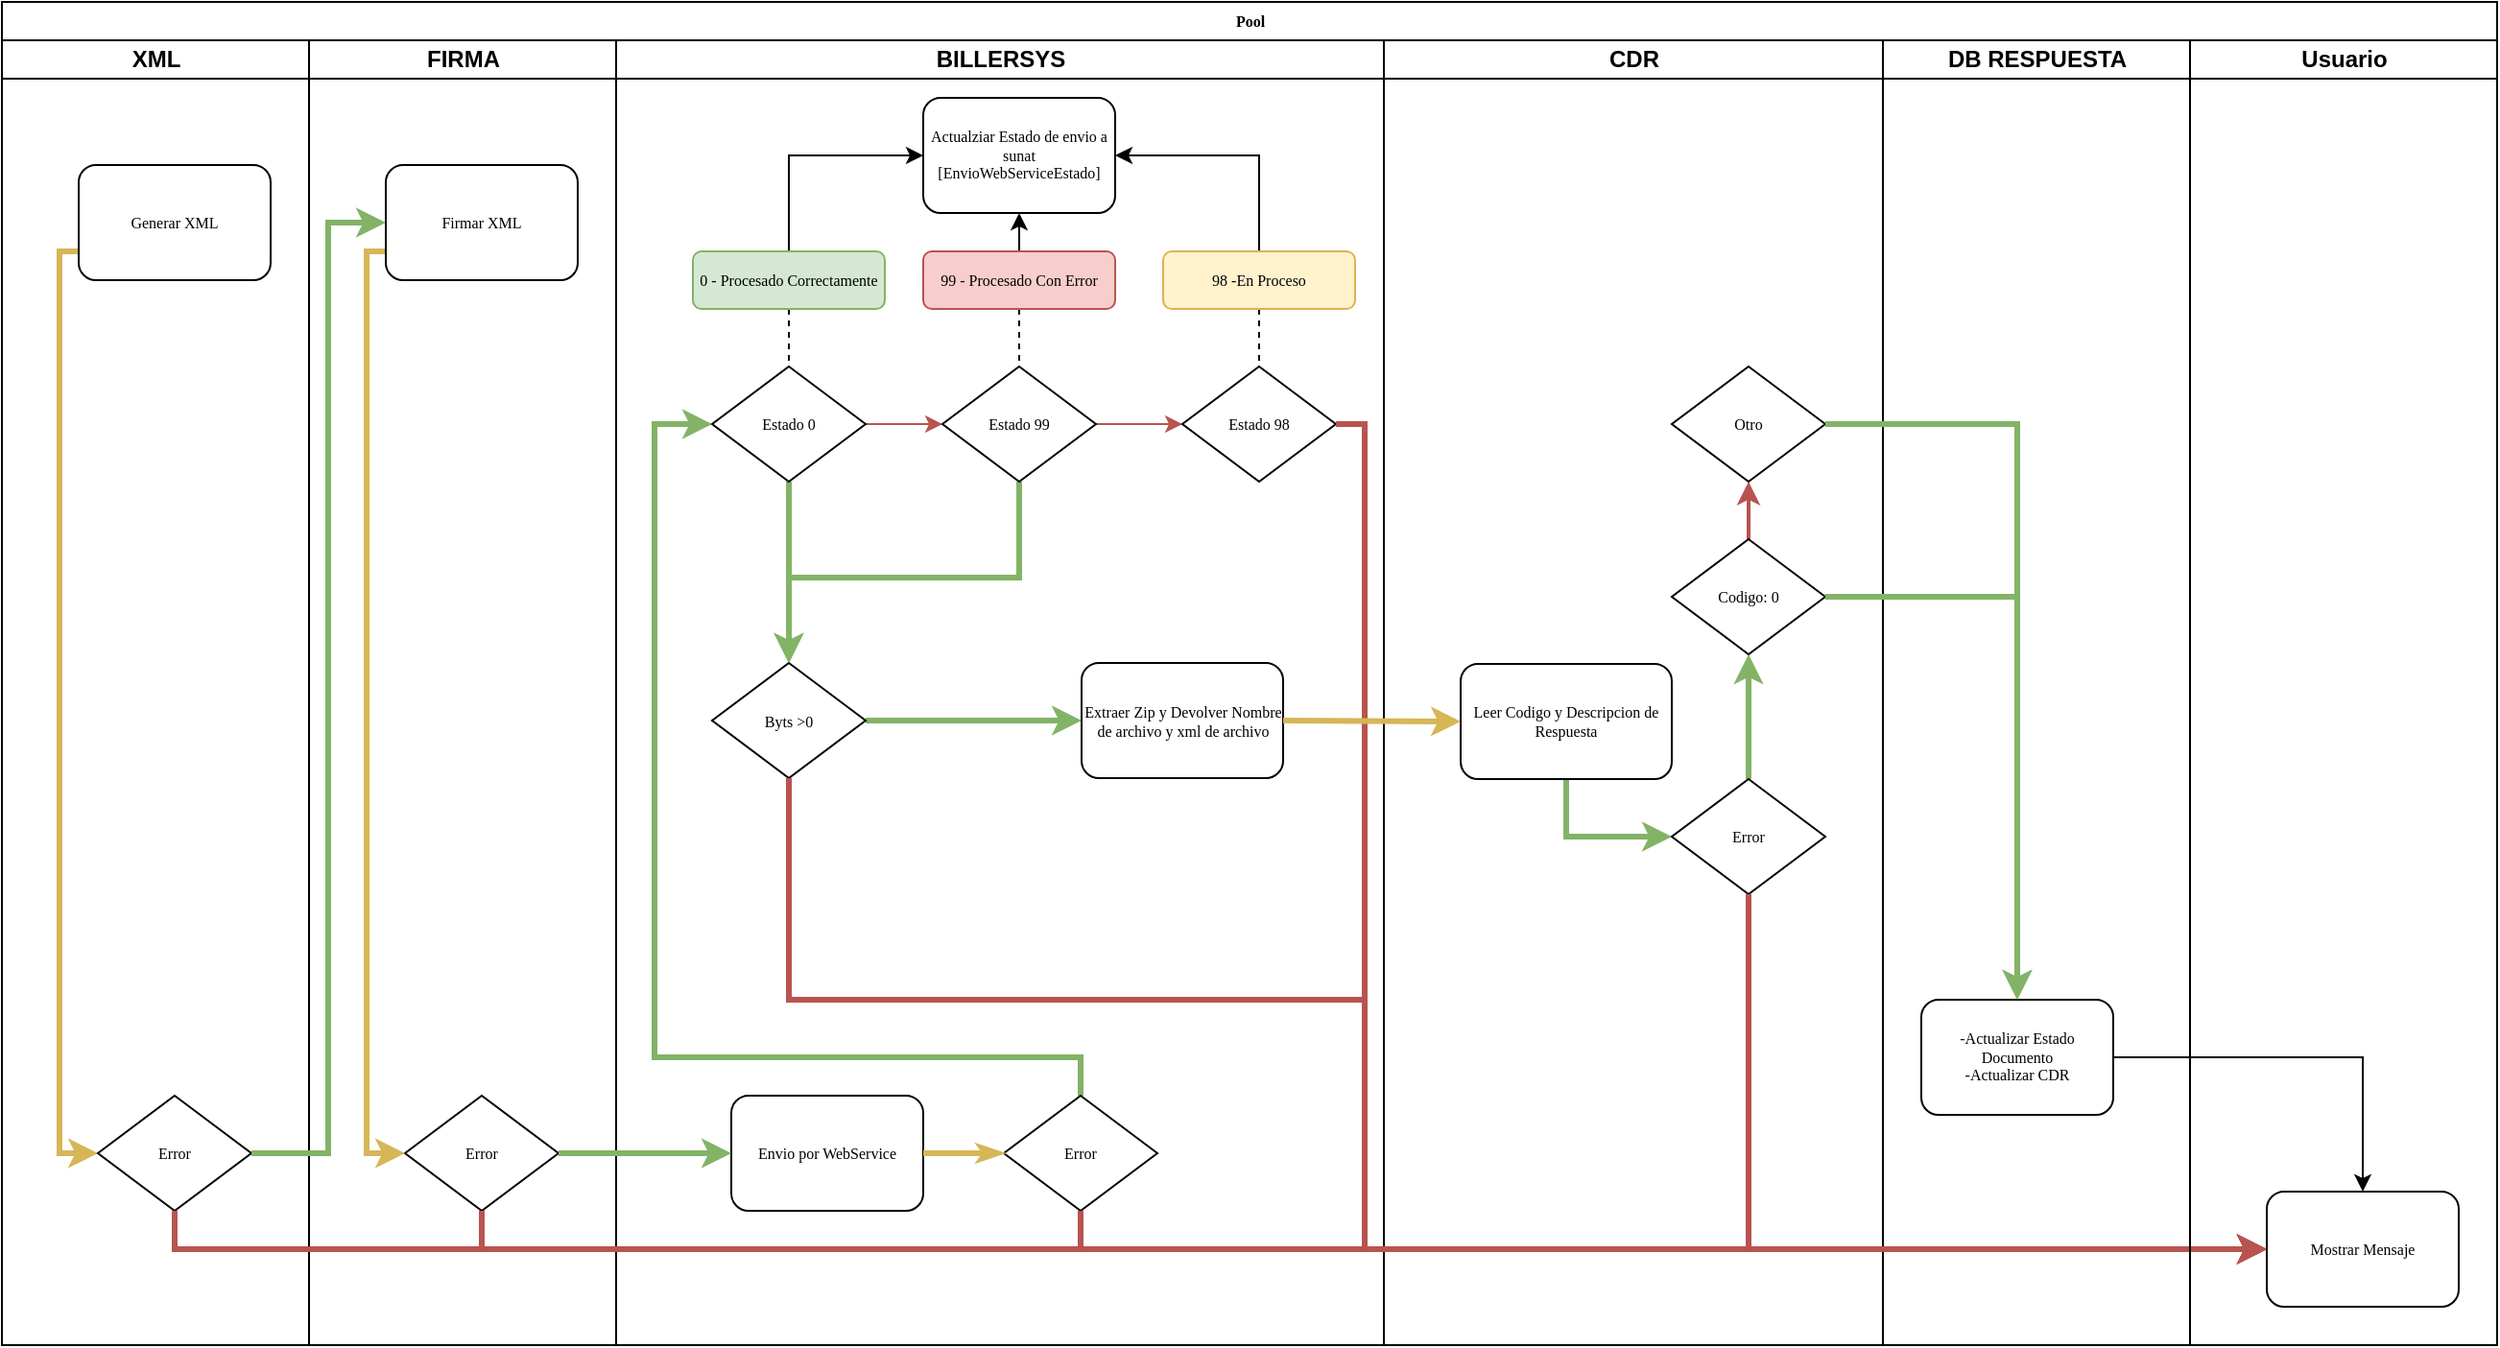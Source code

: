 <mxfile version="10.9.8" type="github"><diagram name="Page-1" id="74e2e168-ea6b-b213-b513-2b3c1d86103e"><mxGraphModel dx="1292" dy="568" grid="1" gridSize="10" guides="1" tooltips="1" connect="1" arrows="1" fold="1" page="1" pageScale="1" pageWidth="1100" pageHeight="850" background="#ffffff" math="0" shadow="0"><root><mxCell id="0"/><mxCell id="1" parent="0"/><mxCell id="77e6c97f196da883-1" value="Pool" style="swimlane;html=1;childLayout=stackLayout;startSize=20;rounded=0;shadow=0;labelBackgroundColor=none;strokeColor=#000000;strokeWidth=1;fillColor=#ffffff;fontFamily=Verdana;fontSize=8;fontColor=#000000;align=center;" parent="1" vertex="1"><mxGeometry x="40" y="39" width="1300" height="700" as="geometry"/></mxCell><mxCell id="77e6c97f196da883-2" value="XML" style="swimlane;html=1;startSize=20;" parent="77e6c97f196da883-1" vertex="1"><mxGeometry y="20" width="160" height="680" as="geometry"/></mxCell><mxCell id="RyBB4Tb_P3Es68NpS_xh-8" style="edgeStyle=orthogonalEdgeStyle;rounded=0;orthogonalLoop=1;jettySize=auto;html=1;entryX=0;entryY=0.5;entryDx=0;entryDy=0;exitX=0;exitY=0.75;exitDx=0;exitDy=0;fillColor=#fff2cc;strokeColor=#d6b656;strokeWidth=3;" parent="77e6c97f196da883-2" source="77e6c97f196da883-8" target="77e6c97f196da883-20" edge="1"><mxGeometry relative="1" as="geometry"><Array as="points"><mxPoint x="30" y="110"/><mxPoint x="30" y="580"/></Array></mxGeometry></mxCell><mxCell id="77e6c97f196da883-8" value="Generar XML" style="rounded=1;whiteSpace=wrap;html=1;shadow=0;labelBackgroundColor=none;strokeColor=#000000;strokeWidth=1;fillColor=#ffffff;fontFamily=Verdana;fontSize=8;fontColor=#000000;align=center;" parent="77e6c97f196da883-2" vertex="1"><mxGeometry x="40" y="65" width="100" height="60" as="geometry"/></mxCell><mxCell id="77e6c97f196da883-20" value="Error" style="rhombus;whiteSpace=wrap;html=1;rounded=0;shadow=0;labelBackgroundColor=none;strokeColor=#000000;strokeWidth=1;fillColor=#ffffff;fontFamily=Verdana;fontSize=8;fontColor=#000000;align=center;" parent="77e6c97f196da883-2" vertex="1"><mxGeometry x="50" y="550" width="80" height="60" as="geometry"/></mxCell><mxCell id="77e6c97f196da883-3" value="FIRMA" style="swimlane;html=1;startSize=20;" parent="77e6c97f196da883-1" vertex="1"><mxGeometry x="160" y="20" width="160" height="680" as="geometry"/></mxCell><mxCell id="RyBB4Tb_P3Es68NpS_xh-15" value="Error" style="rhombus;whiteSpace=wrap;html=1;rounded=0;shadow=0;labelBackgroundColor=none;strokeColor=#000000;strokeWidth=1;fillColor=#ffffff;fontFamily=Verdana;fontSize=8;fontColor=#000000;align=center;" parent="77e6c97f196da883-3" vertex="1"><mxGeometry x="50" y="550" width="80" height="60" as="geometry"/></mxCell><mxCell id="RyBB4Tb_P3Es68NpS_xh-18" value="" style="edgeStyle=orthogonalEdgeStyle;rounded=0;orthogonalLoop=1;jettySize=auto;html=1;entryX=0;entryY=0.5;entryDx=0;entryDy=0;exitX=0;exitY=0.75;exitDx=0;exitDy=0;fillColor=#fff2cc;strokeColor=#d6b656;strokeWidth=3;" parent="77e6c97f196da883-3" source="77e6c97f196da883-11" target="RyBB4Tb_P3Es68NpS_xh-15" edge="1"><mxGeometry relative="1" as="geometry"><Array as="points"><mxPoint x="30" y="110"/><mxPoint x="30" y="580"/></Array></mxGeometry></mxCell><mxCell id="77e6c97f196da883-11" value="Firmar XML" style="rounded=1;whiteSpace=wrap;html=1;shadow=0;labelBackgroundColor=none;strokeColor=#000000;strokeWidth=1;fillColor=#ffffff;fontFamily=Verdana;fontSize=8;fontColor=#000000;align=center;" parent="77e6c97f196da883-3" vertex="1"><mxGeometry x="40" y="65" width="100" height="60" as="geometry"/></mxCell><mxCell id="77e6c97f196da883-4" value="BILLERSYS" style="swimlane;html=1;startSize=20;" parent="77e6c97f196da883-1" vertex="1"><mxGeometry x="320" y="20" width="400" height="680" as="geometry"/></mxCell><mxCell id="77e6c97f196da883-12" value="Envio por WebService" style="rounded=1;whiteSpace=wrap;html=1;shadow=0;labelBackgroundColor=none;strokeColor=#000000;strokeWidth=1;fillColor=#ffffff;fontFamily=Verdana;fontSize=8;fontColor=#000000;align=center;" parent="77e6c97f196da883-4" vertex="1"><mxGeometry x="60" y="550" width="100" height="60" as="geometry"/></mxCell><mxCell id="RyBB4Tb_P3Es68NpS_xh-63" style="edgeStyle=orthogonalEdgeStyle;rounded=0;orthogonalLoop=1;jettySize=auto;html=1;exitX=0.5;exitY=0;exitDx=0;exitDy=0;entryX=0;entryY=0.5;entryDx=0;entryDy=0;endArrow=classic;endFill=1;strokeWidth=3;fillColor=#d5e8d4;strokeColor=#82b366;" parent="77e6c97f196da883-4" source="77e6c97f196da883-13" target="RyBB4Tb_P3Es68NpS_xh-21" edge="1"><mxGeometry relative="1" as="geometry"><Array as="points"><mxPoint x="242" y="530"/><mxPoint x="20" y="530"/><mxPoint x="20" y="200"/></Array></mxGeometry></mxCell><mxCell id="77e6c97f196da883-13" value="Error" style="rhombus;whiteSpace=wrap;html=1;rounded=0;shadow=0;labelBackgroundColor=none;strokeColor=#000000;strokeWidth=1;fillColor=#ffffff;fontFamily=Verdana;fontSize=8;fontColor=#000000;align=center;" parent="77e6c97f196da883-4" vertex="1"><mxGeometry x="202" y="550" width="80" height="60" as="geometry"/></mxCell><mxCell id="77e6c97f196da883-29" style="edgeStyle=orthogonalEdgeStyle;rounded=1;html=1;labelBackgroundColor=none;startArrow=none;startFill=0;startSize=5;endArrow=classicThin;endFill=1;endSize=5;jettySize=auto;orthogonalLoop=1;strokeColor=#d6b656;strokeWidth=3;fontFamily=Verdana;fontSize=8;fontColor=#000000;fillColor=#fff2cc;entryX=0;entryY=0.5;entryDx=0;entryDy=0;exitX=1;exitY=0.5;exitDx=0;exitDy=0;exitPerimeter=0;" parent="77e6c97f196da883-4" source="77e6c97f196da883-12" target="77e6c97f196da883-13" edge="1"><mxGeometry relative="1" as="geometry"><mxPoint x="170" y="580" as="sourcePoint"/><Array as="points"><mxPoint x="180" y="580"/><mxPoint x="180" y="580"/></Array></mxGeometry></mxCell><mxCell id="RyBB4Tb_P3Es68NpS_xh-24" value="" style="edgeStyle=orthogonalEdgeStyle;rounded=0;orthogonalLoop=1;jettySize=auto;html=1;strokeWidth=3;fillColor=#d5e8d4;strokeColor=#82b366;" parent="77e6c97f196da883-4" source="RyBB4Tb_P3Es68NpS_xh-21" target="RyBB4Tb_P3Es68NpS_xh-23" edge="1"><mxGeometry relative="1" as="geometry"/></mxCell><mxCell id="RyBB4Tb_P3Es68NpS_xh-35" style="edgeStyle=orthogonalEdgeStyle;rounded=0;orthogonalLoop=1;jettySize=auto;html=1;exitX=1;exitY=0.5;exitDx=0;exitDy=0;entryX=0;entryY=0.5;entryDx=0;entryDy=0;strokeWidth=1;fillColor=#f8cecc;strokeColor=#b85450;" parent="77e6c97f196da883-4" source="RyBB4Tb_P3Es68NpS_xh-21" target="RyBB4Tb_P3Es68NpS_xh-29" edge="1"><mxGeometry relative="1" as="geometry"/></mxCell><mxCell id="RyBB4Tb_P3Es68NpS_xh-21" value="Estado 0" style="rhombus;whiteSpace=wrap;html=1;rounded=0;shadow=0;labelBackgroundColor=none;strokeColor=#000000;strokeWidth=1;fillColor=#ffffff;fontFamily=Verdana;fontSize=8;fontColor=#000000;align=center;" parent="77e6c97f196da883-4" vertex="1"><mxGeometry x="50" y="170" width="80" height="60" as="geometry"/></mxCell><mxCell id="RyBB4Tb_P3Es68NpS_xh-69" style="edgeStyle=orthogonalEdgeStyle;rounded=0;orthogonalLoop=1;jettySize=auto;html=1;exitX=1;exitY=0.5;exitDx=0;exitDy=0;entryX=0;entryY=0.5;entryDx=0;entryDy=0;endArrow=classic;endFill=1;strokeWidth=3;fillColor=#d5e8d4;strokeColor=#82b366;" parent="77e6c97f196da883-4" source="RyBB4Tb_P3Es68NpS_xh-23" target="77e6c97f196da883-17" edge="1"><mxGeometry relative="1" as="geometry"><Array as="points"><mxPoint x="130" y="354"/></Array></mxGeometry></mxCell><mxCell id="RyBB4Tb_P3Es68NpS_xh-23" value="Byts &amp;gt;0" style="rhombus;whiteSpace=wrap;html=1;rounded=0;shadow=0;labelBackgroundColor=none;strokeColor=#000000;strokeWidth=1;fillColor=#ffffff;fontFamily=Verdana;fontSize=8;fontColor=#000000;align=center;" parent="77e6c97f196da883-4" vertex="1"><mxGeometry x="50" y="324.5" width="80" height="60" as="geometry"/></mxCell><mxCell id="77e6c97f196da883-17" value="Extraer Zip y Devolver Nombre de archivo y xml de archivo" style="rounded=1;whiteSpace=wrap;html=1;shadow=0;labelBackgroundColor=none;strokeColor=#000000;strokeWidth=1;fillColor=#ffffff;fontFamily=Verdana;fontSize=8;fontColor=#000000;align=center;" parent="77e6c97f196da883-4" vertex="1"><mxGeometry x="242.5" y="324.5" width="105" height="60" as="geometry"/></mxCell><mxCell id="RyBB4Tb_P3Es68NpS_xh-34" style="edgeStyle=orthogonalEdgeStyle;rounded=0;orthogonalLoop=1;jettySize=auto;html=1;entryX=0.5;entryY=0;entryDx=0;entryDy=0;strokeWidth=3;fillColor=#d5e8d4;strokeColor=#82b366;" parent="77e6c97f196da883-4" source="RyBB4Tb_P3Es68NpS_xh-29" target="RyBB4Tb_P3Es68NpS_xh-23" edge="1"><mxGeometry relative="1" as="geometry"><Array as="points"><mxPoint x="210" y="280"/></Array></mxGeometry></mxCell><mxCell id="RyBB4Tb_P3Es68NpS_xh-36" style="edgeStyle=orthogonalEdgeStyle;rounded=0;orthogonalLoop=1;jettySize=auto;html=1;entryX=0;entryY=0.5;entryDx=0;entryDy=0;strokeWidth=1;fillColor=#f8cecc;strokeColor=#b85450;" parent="77e6c97f196da883-4" source="RyBB4Tb_P3Es68NpS_xh-29" target="RyBB4Tb_P3Es68NpS_xh-31" edge="1"><mxGeometry relative="1" as="geometry"/></mxCell><mxCell id="RyBB4Tb_P3Es68NpS_xh-29" value="Estado 99" style="rhombus;whiteSpace=wrap;html=1;rounded=0;shadow=0;labelBackgroundColor=none;strokeColor=#000000;strokeWidth=1;fillColor=#ffffff;fontFamily=Verdana;fontSize=8;fontColor=#000000;align=center;" parent="77e6c97f196da883-4" vertex="1"><mxGeometry x="170" y="170" width="80" height="60" as="geometry"/></mxCell><mxCell id="RyBB4Tb_P3Es68NpS_xh-31" value="Estado 98" style="rhombus;whiteSpace=wrap;html=1;rounded=0;shadow=0;labelBackgroundColor=none;strokeColor=#000000;strokeWidth=1;fillColor=#ffffff;fontFamily=Verdana;fontSize=8;fontColor=#000000;align=center;" parent="77e6c97f196da883-4" vertex="1"><mxGeometry x="295" y="170" width="80" height="60" as="geometry"/></mxCell><mxCell id="RyBB4Tb_P3Es68NpS_xh-42" value="" style="endArrow=none;dashed=1;html=1;strokeWidth=1;entryX=0.5;entryY=0;entryDx=0;entryDy=0;exitX=0.5;exitY=1;exitDx=0;exitDy=0;" parent="77e6c97f196da883-4" source="RyBB4Tb_P3Es68NpS_xh-37" target="RyBB4Tb_P3Es68NpS_xh-31" edge="1"><mxGeometry width="50" height="50" relative="1" as="geometry"><mxPoint x="335.333" y="150.167" as="sourcePoint"/><mxPoint x="-270" y="750" as="targetPoint"/></mxGeometry></mxCell><mxCell id="RyBB4Tb_P3Es68NpS_xh-52" value="" style="endArrow=none;dashed=1;html=1;strokeWidth=1;entryX=0.5;entryY=0;entryDx=0;entryDy=0;exitX=0.5;exitY=1;exitDx=0;exitDy=0;" parent="77e6c97f196da883-4" source="RyBB4Tb_P3Es68NpS_xh-39" target="RyBB4Tb_P3Es68NpS_xh-29" edge="1"><mxGeometry width="50" height="50" relative="1" as="geometry"><mxPoint x="211.167" y="150.167" as="sourcePoint"/><mxPoint x="345" y="180" as="targetPoint"/></mxGeometry></mxCell><mxCell id="RyBB4Tb_P3Es68NpS_xh-55" value="" style="endArrow=none;dashed=1;html=1;strokeWidth=1;entryX=0.5;entryY=0;entryDx=0;entryDy=0;exitX=0.5;exitY=1;exitDx=0;exitDy=0;" parent="77e6c97f196da883-4" source="RyBB4Tb_P3Es68NpS_xh-38" target="RyBB4Tb_P3Es68NpS_xh-21" edge="1"><mxGeometry width="50" height="50" relative="1" as="geometry"><mxPoint x="90.333" y="150.167" as="sourcePoint"/><mxPoint x="140" y="124.833" as="targetPoint"/></mxGeometry></mxCell><mxCell id="RyBB4Tb_P3Es68NpS_xh-78" style="edgeStyle=orthogonalEdgeStyle;rounded=0;orthogonalLoop=1;jettySize=auto;html=1;exitX=0.5;exitY=0;exitDx=0;exitDy=0;entryX=1;entryY=0.5;entryDx=0;entryDy=0;endArrow=classic;endFill=1;strokeWidth=1;" parent="77e6c97f196da883-4" source="RyBB4Tb_P3Es68NpS_xh-37" target="RyBB4Tb_P3Es68NpS_xh-75" edge="1"><mxGeometry relative="1" as="geometry"/></mxCell><mxCell id="RyBB4Tb_P3Es68NpS_xh-37" value="98 -En Proceso" style="rounded=1;whiteSpace=wrap;html=1;shadow=0;labelBackgroundColor=none;strokeColor=#d6b656;strokeWidth=1;fillColor=#fff2cc;fontFamily=Verdana;fontSize=8;align=center;" parent="77e6c97f196da883-4" vertex="1"><mxGeometry x="285" y="110" width="100" height="30" as="geometry"/></mxCell><mxCell id="RyBB4Tb_P3Es68NpS_xh-76" style="edgeStyle=orthogonalEdgeStyle;rounded=0;orthogonalLoop=1;jettySize=auto;html=1;exitX=0.5;exitY=0;exitDx=0;exitDy=0;entryX=0;entryY=0.5;entryDx=0;entryDy=0;endArrow=classic;endFill=1;strokeWidth=1;" parent="77e6c97f196da883-4" source="RyBB4Tb_P3Es68NpS_xh-38" target="RyBB4Tb_P3Es68NpS_xh-75" edge="1"><mxGeometry relative="1" as="geometry"/></mxCell><mxCell id="RyBB4Tb_P3Es68NpS_xh-38" value="0 - Procesado Correctamente" style="rounded=1;whiteSpace=wrap;html=1;shadow=0;labelBackgroundColor=none;strokeColor=#82b366;strokeWidth=1;fillColor=#d5e8d4;fontFamily=Verdana;fontSize=8;align=center;" parent="77e6c97f196da883-4" vertex="1"><mxGeometry x="40" y="110" width="100" height="30" as="geometry"/></mxCell><mxCell id="RyBB4Tb_P3Es68NpS_xh-77" style="edgeStyle=orthogonalEdgeStyle;rounded=0;orthogonalLoop=1;jettySize=auto;html=1;exitX=0.5;exitY=0;exitDx=0;exitDy=0;entryX=0.5;entryY=1;entryDx=0;entryDy=0;endArrow=classic;endFill=1;strokeWidth=1;" parent="77e6c97f196da883-4" source="RyBB4Tb_P3Es68NpS_xh-39" target="RyBB4Tb_P3Es68NpS_xh-75" edge="1"><mxGeometry relative="1" as="geometry"/></mxCell><mxCell id="RyBB4Tb_P3Es68NpS_xh-39" value="99 - Procesado Con Error" style="rounded=1;whiteSpace=wrap;html=1;shadow=0;labelBackgroundColor=none;strokeColor=#b85450;strokeWidth=1;fillColor=#f8cecc;fontFamily=Verdana;fontSize=8;align=center;" parent="77e6c97f196da883-4" vertex="1"><mxGeometry x="160" y="110" width="100" height="30" as="geometry"/></mxCell><mxCell id="RyBB4Tb_P3Es68NpS_xh-75" value="Actualziar Estado de envio a sunat [EnvioWebServiceEstado]" style="rounded=1;whiteSpace=wrap;html=1;shadow=0;labelBackgroundColor=none;strokeColor=#000000;strokeWidth=1;fillColor=#ffffff;fontFamily=Verdana;fontSize=8;fontColor=#000000;align=center;" parent="77e6c97f196da883-4" vertex="1"><mxGeometry x="160" y="30" width="100" height="60" as="geometry"/></mxCell><mxCell id="K-kb2BfUrYyq8KM8vTzu-1" style="edgeStyle=orthogonalEdgeStyle;rounded=0;orthogonalLoop=1;jettySize=auto;html=1;entryX=0;entryY=0.5;entryDx=0;entryDy=0;fillColor=#f8cecc;strokeColor=#b85450;strokeWidth=3;" parent="77e6c97f196da883-4" source="RyBB4Tb_P3Es68NpS_xh-31" target="77e6c97f196da883-24" edge="1"><mxGeometry relative="1" as="geometry"><mxPoint x="480" y="571" as="targetPoint"/><Array as="points"><mxPoint x="390" y="200"/><mxPoint x="390" y="630"/></Array></mxGeometry></mxCell><mxCell id="77e6c97f196da883-5" value="CDR" style="swimlane;html=1;startSize=20;" parent="77e6c97f196da883-1" vertex="1"><mxGeometry x="720" y="20" width="260" height="680" as="geometry"/></mxCell><mxCell id="RyBB4Tb_P3Es68NpS_xh-43" style="edgeStyle=orthogonalEdgeStyle;rounded=0;orthogonalLoop=1;jettySize=auto;html=1;entryX=0.5;entryY=1;entryDx=0;entryDy=0;strokeWidth=3;exitX=0.5;exitY=0;exitDx=0;exitDy=0;fillColor=#d5e8d4;strokeColor=#82b366;" parent="77e6c97f196da883-5" source="RyBB4Tb_P3Es68NpS_xh-71" target="RyBB4Tb_P3Es68NpS_xh-28" edge="1"><mxGeometry relative="1" as="geometry"><mxPoint x="50" y="370" as="sourcePoint"/><Array as="points"><mxPoint x="190" y="330"/><mxPoint x="190" y="330"/></Array></mxGeometry></mxCell><mxCell id="RyBB4Tb_P3Es68NpS_xh-72" style="edgeStyle=orthogonalEdgeStyle;rounded=0;orthogonalLoop=1;jettySize=auto;html=1;exitX=0.5;exitY=1;exitDx=0;exitDy=0;entryX=0;entryY=0.5;entryDx=0;entryDy=0;endArrow=classic;endFill=1;strokeWidth=3;fillColor=#d5e8d4;strokeColor=#82b366;" parent="77e6c97f196da883-5" source="RyBB4Tb_P3Es68NpS_xh-26" target="RyBB4Tb_P3Es68NpS_xh-71" edge="1"><mxGeometry relative="1" as="geometry"><Array as="points"><mxPoint x="95" y="415"/></Array></mxGeometry></mxCell><mxCell id="RyBB4Tb_P3Es68NpS_xh-26" value="Leer Codigo y Descripcion de Respuesta" style="rounded=1;whiteSpace=wrap;html=1;shadow=0;labelBackgroundColor=none;strokeColor=#000000;strokeWidth=1;fillColor=#ffffff;fontFamily=Verdana;fontSize=8;fontColor=#000000;align=center;" parent="77e6c97f196da883-5" vertex="1"><mxGeometry x="40" y="325" width="110" height="60" as="geometry"/></mxCell><mxCell id="RyBB4Tb_P3Es68NpS_xh-46" value="" style="edgeStyle=orthogonalEdgeStyle;rounded=0;orthogonalLoop=1;jettySize=auto;html=1;strokeWidth=2;fillColor=#f8cecc;strokeColor=#b85450;" parent="77e6c97f196da883-5" source="RyBB4Tb_P3Es68NpS_xh-28" target="RyBB4Tb_P3Es68NpS_xh-45" edge="1"><mxGeometry relative="1" as="geometry"/></mxCell><mxCell id="RyBB4Tb_P3Es68NpS_xh-28" value="Codigo: 0" style="rhombus;whiteSpace=wrap;html=1;rounded=0;shadow=0;labelBackgroundColor=none;strokeColor=#000000;strokeWidth=1;fillColor=#ffffff;fontFamily=Verdana;fontSize=8;fontColor=#000000;align=center;" parent="77e6c97f196da883-5" vertex="1"><mxGeometry x="150" y="260" width="80" height="60" as="geometry"/></mxCell><mxCell id="RyBB4Tb_P3Es68NpS_xh-45" value="Otro" style="rhombus;whiteSpace=wrap;html=1;rounded=0;shadow=0;labelBackgroundColor=none;strokeColor=#000000;strokeWidth=1;fillColor=#ffffff;fontFamily=Verdana;fontSize=8;fontColor=#000000;align=center;" parent="77e6c97f196da883-5" vertex="1"><mxGeometry x="150" y="170" width="80" height="60" as="geometry"/></mxCell><mxCell id="RyBB4Tb_P3Es68NpS_xh-71" value="Error" style="rhombus;whiteSpace=wrap;html=1;rounded=0;shadow=0;labelBackgroundColor=none;strokeColor=#000000;strokeWidth=1;fillColor=#ffffff;fontFamily=Verdana;fontSize=8;fontColor=#000000;align=center;" parent="77e6c97f196da883-5" vertex="1"><mxGeometry x="150" y="385" width="80" height="60" as="geometry"/></mxCell><mxCell id="77e6c97f196da883-6" value="DB RESPUESTA" style="swimlane;html=1;startSize=20;" parent="77e6c97f196da883-1" vertex="1"><mxGeometry x="980" y="20" width="160" height="680" as="geometry"/></mxCell><mxCell id="77e6c97f196da883-18" value="-Actualizar Estado Documento&lt;br&gt;-Actualizar CDR" style="rounded=1;whiteSpace=wrap;html=1;shadow=0;labelBackgroundColor=none;strokeColor=#000000;strokeWidth=1;fillColor=#ffffff;fontFamily=Verdana;fontSize=8;fontColor=#000000;align=center;" parent="77e6c97f196da883-6" vertex="1"><mxGeometry x="20" y="500" width="100" height="60" as="geometry"/></mxCell><mxCell id="RyBB4Tb_P3Es68NpS_xh-9" style="edgeStyle=orthogonalEdgeStyle;rounded=0;orthogonalLoop=1;jettySize=auto;html=1;entryX=0;entryY=0.5;entryDx=0;entryDy=0;fillColor=#d5e8d4;strokeColor=#82b366;strokeWidth=3;" parent="77e6c97f196da883-1" source="77e6c97f196da883-20" target="77e6c97f196da883-11" edge="1"><mxGeometry relative="1" as="geometry"><Array as="points"><mxPoint x="170" y="600"/><mxPoint x="170" y="115"/></Array></mxGeometry></mxCell><mxCell id="RyBB4Tb_P3Es68NpS_xh-11" style="edgeStyle=orthogonalEdgeStyle;rounded=0;orthogonalLoop=1;jettySize=auto;html=1;entryX=0;entryY=0.5;entryDx=0;entryDy=0;fillColor=#f8cecc;strokeColor=#b85450;strokeWidth=3;" parent="77e6c97f196da883-1" source="77e6c97f196da883-20" target="77e6c97f196da883-24" edge="1"><mxGeometry relative="1" as="geometry"><Array as="points"><mxPoint x="90" y="650"/><mxPoint x="1170" y="650"/></Array></mxGeometry></mxCell><mxCell id="RyBB4Tb_P3Es68NpS_xh-17" style="edgeStyle=orthogonalEdgeStyle;rounded=0;orthogonalLoop=1;jettySize=auto;html=1;entryX=0;entryY=0.5;entryDx=0;entryDy=0;strokeWidth=3;fillColor=#f8cecc;strokeColor=#b85450;" parent="77e6c97f196da883-1" source="RyBB4Tb_P3Es68NpS_xh-15" target="77e6c97f196da883-24" edge="1"><mxGeometry relative="1" as="geometry"><Array as="points"><mxPoint x="250" y="650"/><mxPoint x="1170" y="650"/></Array></mxGeometry></mxCell><mxCell id="RyBB4Tb_P3Es68NpS_xh-19" style="edgeStyle=orthogonalEdgeStyle;rounded=0;orthogonalLoop=1;jettySize=auto;html=1;exitX=1;exitY=0.5;exitDx=0;exitDy=0;entryX=0;entryY=0.5;entryDx=0;entryDy=0;fillColor=#d5e8d4;strokeColor=#82b366;strokeWidth=3;" parent="77e6c97f196da883-1" source="RyBB4Tb_P3Es68NpS_xh-15" target="77e6c97f196da883-12" edge="1"><mxGeometry relative="1" as="geometry"><Array as="points"><mxPoint x="350" y="600"/></Array></mxGeometry></mxCell><mxCell id="RyBB4Tb_P3Es68NpS_xh-20" style="edgeStyle=orthogonalEdgeStyle;rounded=0;orthogonalLoop=1;jettySize=auto;html=1;exitX=0.5;exitY=1;exitDx=0;exitDy=0;entryX=0;entryY=0.5;entryDx=0;entryDy=0;strokeWidth=3;fillColor=#f8cecc;strokeColor=#b85450;" parent="77e6c97f196da883-1" source="77e6c97f196da883-13" target="77e6c97f196da883-24" edge="1"><mxGeometry relative="1" as="geometry"><Array as="points"><mxPoint x="562" y="650"/><mxPoint x="1170" y="650"/></Array></mxGeometry></mxCell><mxCell id="RyBB4Tb_P3Es68NpS_xh-27" style="edgeStyle=orthogonalEdgeStyle;rounded=0;orthogonalLoop=1;jettySize=auto;html=1;strokeWidth=3;exitX=1;exitY=0.5;exitDx=0;exitDy=0;fillColor=#fff2cc;strokeColor=#d6b656;entryX=0;entryY=0.5;entryDx=0;entryDy=0;" parent="77e6c97f196da883-1" source="77e6c97f196da883-17" target="RyBB4Tb_P3Es68NpS_xh-26" edge="1"><mxGeometry relative="1" as="geometry"><mxPoint x="740" y="420" as="targetPoint"/><Array as="points"><mxPoint x="668" y="375"/></Array></mxGeometry></mxCell><mxCell id="RyBB4Tb_P3Es68NpS_xh-59" style="edgeStyle=orthogonalEdgeStyle;rounded=0;orthogonalLoop=1;jettySize=auto;html=1;exitX=1;exitY=0.5;exitDx=0;exitDy=0;entryX=0.5;entryY=0;entryDx=0;entryDy=0;endArrow=classic;endFill=1;strokeWidth=3;fillColor=#d5e8d4;strokeColor=#82b366;" parent="77e6c97f196da883-1" source="RyBB4Tb_P3Es68NpS_xh-28" target="77e6c97f196da883-18" edge="1"><mxGeometry relative="1" as="geometry"/></mxCell><mxCell id="RyBB4Tb_P3Es68NpS_xh-62" style="edgeStyle=orthogonalEdgeStyle;rounded=0;orthogonalLoop=1;jettySize=auto;html=1;exitX=1;exitY=0.5;exitDx=0;exitDy=0;endArrow=classic;endFill=1;strokeWidth=3;entryX=0.5;entryY=0;entryDx=0;entryDy=0;fillColor=#d5e8d4;strokeColor=#82b366;" parent="77e6c97f196da883-1" source="RyBB4Tb_P3Es68NpS_xh-45" target="77e6c97f196da883-18" edge="1"><mxGeometry relative="1" as="geometry"><mxPoint x="1240" y="520" as="targetPoint"/><Array as="points"><mxPoint x="1050" y="220"/></Array></mxGeometry></mxCell><mxCell id="RyBB4Tb_P3Es68NpS_xh-66" style="edgeStyle=orthogonalEdgeStyle;rounded=0;orthogonalLoop=1;jettySize=auto;html=1;exitX=1;exitY=0.5;exitDx=0;exitDy=0;entryX=0.5;entryY=0;entryDx=0;entryDy=0;endArrow=classic;endFill=1;strokeWidth=1;" parent="77e6c97f196da883-1" source="77e6c97f196da883-18" target="77e6c97f196da883-24" edge="1"><mxGeometry relative="1" as="geometry"/></mxCell><mxCell id="RyBB4Tb_P3Es68NpS_xh-67" style="edgeStyle=orthogonalEdgeStyle;rounded=0;orthogonalLoop=1;jettySize=auto;html=1;exitX=0.5;exitY=1;exitDx=0;exitDy=0;entryX=0;entryY=0.5;entryDx=0;entryDy=0;endArrow=classic;endFill=1;strokeWidth=3;fillColor=#f8cecc;strokeColor=#b85450;" parent="77e6c97f196da883-1" source="RyBB4Tb_P3Es68NpS_xh-23" target="77e6c97f196da883-24" edge="1"><mxGeometry relative="1" as="geometry"><mxPoint x="880.333" y="570.167" as="targetPoint"/><Array as="points"><mxPoint x="410" y="520"/><mxPoint x="710" y="520"/><mxPoint x="710" y="650"/></Array></mxGeometry></mxCell><mxCell id="RyBB4Tb_P3Es68NpS_xh-73" style="edgeStyle=orthogonalEdgeStyle;rounded=0;orthogonalLoop=1;jettySize=auto;html=1;endArrow=classic;endFill=1;strokeWidth=3;fillColor=#f8cecc;strokeColor=#b85450;entryX=0;entryY=0.5;entryDx=0;entryDy=0;" parent="77e6c97f196da883-1" source="RyBB4Tb_P3Es68NpS_xh-71" target="77e6c97f196da883-24" edge="1"><mxGeometry relative="1" as="geometry"><mxPoint x="1160" y="720" as="targetPoint"/><Array as="points"><mxPoint x="910" y="650"/></Array></mxGeometry></mxCell><mxCell id="77e6c97f196da883-7" value="Usuario" style="swimlane;html=1;startSize=20;" parent="77e6c97f196da883-1" vertex="1"><mxGeometry x="1140" y="20" width="160" height="680" as="geometry"/></mxCell><mxCell id="77e6c97f196da883-24" value="Mostrar Mensaje" style="rounded=1;whiteSpace=wrap;html=1;shadow=0;labelBackgroundColor=none;strokeColor=#000000;strokeWidth=1;fillColor=#ffffff;fontFamily=Verdana;fontSize=8;fontColor=#000000;align=center;" parent="77e6c97f196da883-7" vertex="1"><mxGeometry x="40" y="600" width="100" height="60" as="geometry"/></mxCell></root></mxGraphModel></diagram></mxfile>